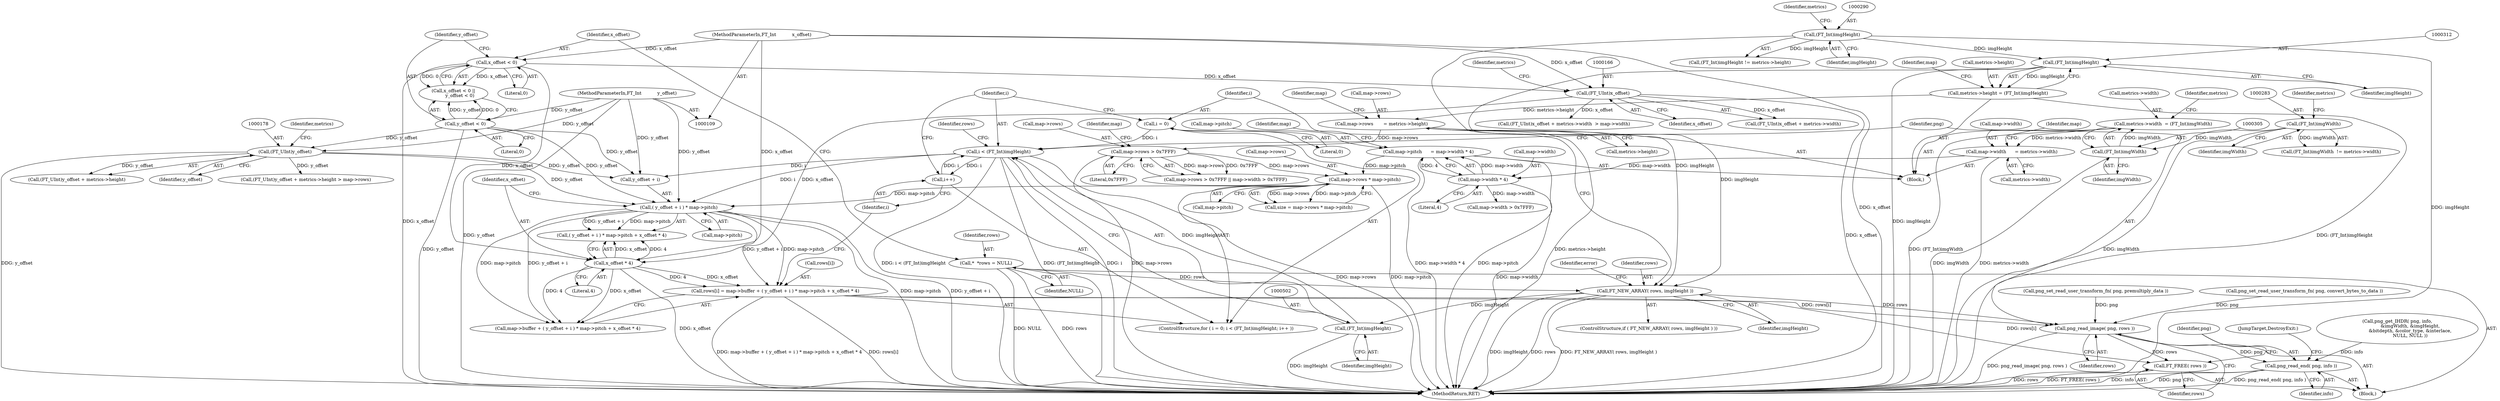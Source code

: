 digraph "0_savannah_b3500af717010137046ec4076d1e1c0641e33727_6@array" {
"1000506" [label="(Call,rows[i] = map->buffer + ( y_offset + i ) * map->pitch + x_offset * 4)"];
"1000515" [label="(Call,( y_offset + i ) * map->pitch)"];
"1000177" [label="(Call,(FT_UInt)y_offset)"];
"1000149" [label="(Call,y_offset < 0)"];
"1000112" [label="(MethodParameterIn,FT_Int           y_offset)"];
"1000499" [label="(Call,i < (FT_Int)imgHeight)"];
"1000496" [label="(Call,i = 0)"];
"1000504" [label="(Call,i++)"];
"1000501" [label="(Call,(FT_Int)imgHeight)"];
"1000486" [label="(Call,FT_NEW_ARRAY( rows, imgHeight ))"];
"1000141" [label="(Call,*  *rows = NULL)"];
"1000289" [label="(Call,(FT_Int)imgHeight)"];
"1000311" [label="(Call,(FT_Int)imgHeight)"];
"1000367" [label="(Call,map->rows * map->pitch)"];
"1000349" [label="(Call,map->rows > 0x7FFF)"];
"1000321" [label="(Call,map->rows       = metrics->height)"];
"1000307" [label="(Call,metrics->height = (FT_Int)imgHeight)"];
"1000333" [label="(Call,map->pitch      = map->width * 4)"];
"1000337" [label="(Call,map->width * 4)"];
"1000314" [label="(Call,map->width      = metrics->width)"];
"1000300" [label="(Call,metrics->width  = (FT_Int)imgWidth)"];
"1000304" [label="(Call,(FT_Int)imgWidth)"];
"1000282" [label="(Call,(FT_Int)imgWidth)"];
"1000522" [label="(Call,x_offset * 4)"];
"1000165" [label="(Call,(FT_UInt)x_offset)"];
"1000146" [label="(Call,x_offset < 0)"];
"1000111" [label="(MethodParameterIn,FT_Int           x_offset)"];
"1000525" [label="(Call,png_read_image( png, rows ))"];
"1000528" [label="(Call,FT_FREE( rows ))"];
"1000530" [label="(Call,png_read_end( png, info ))"];
"1000519" [label="(Call,map->pitch)"];
"1000498" [label="(Literal,0)"];
"1000281" [label="(Call,(FT_Int)imgWidth  != metrics->width)"];
"1000314" [label="(Call,map->width      = metrics->width)"];
"1000175" [label="(Call,(FT_UInt)y_offset + metrics->height > map->rows)"];
"1000334" [label="(Call,map->pitch)"];
"1000176" [label="(Call,(FT_UInt)y_offset + metrics->height)"];
"1000528" [label="(Call,FT_FREE( rows ))"];
"1000546" [label="(MethodReturn,RET)"];
"1000150" [label="(Identifier,y_offset)"];
"1000524" [label="(Literal,4)"];
"1000485" [label="(ControlStructure,if ( FT_NEW_ARRAY( rows, imgHeight ) ))"];
"1000181" [label="(Identifier,metrics)"];
"1000504" [label="(Call,i++)"];
"1000311" [label="(Call,(FT_Int)imgHeight)"];
"1000321" [label="(Call,map->rows       = metrics->height)"];
"1000368" [label="(Call,map->rows)"];
"1000367" [label="(Call,map->rows * map->pitch)"];
"1000316" [label="(Identifier,map)"];
"1000165" [label="(Call,(FT_UInt)x_offset)"];
"1000530" [label="(Call,png_read_end( png, info ))"];
"1000309" [label="(Identifier,metrics)"];
"1000289" [label="(Call,(FT_Int)imgHeight)"];
"1000476" [label="(Call,png_set_read_user_transform_fn( png, premultiply_data ))"];
"1000151" [label="(Literal,0)"];
"1000496" [label="(Call,i = 0)"];
"1000486" [label="(Call,FT_NEW_ARRAY( rows, imgHeight ))"];
"1000313" [label="(Identifier,imgHeight)"];
"1000527" [label="(Identifier,rows)"];
"1000147" [label="(Identifier,x_offset)"];
"1000148" [label="(Literal,0)"];
"1000508" [label="(Identifier,rows)"];
"1000522" [label="(Call,x_offset * 4)"];
"1000516" [label="(Call,y_offset + i)"];
"1000510" [label="(Call,map->buffer + ( y_offset + i ) * map->pitch + x_offset * 4)"];
"1000145" [label="(Call,x_offset < 0 ||\n         y_offset < 0)"];
"1000177" [label="(Call,(FT_UInt)y_offset)"];
"1000146" [label="(Call,x_offset < 0)"];
"1000529" [label="(Identifier,rows)"];
"1000532" [label="(Identifier,info)"];
"1000503" [label="(Identifier,imgHeight)"];
"1000356" [label="(Identifier,map)"];
"1000304" [label="(Call,(FT_Int)imgWidth)"];
"1000286" [label="(Identifier,metrics)"];
"1000111" [label="(MethodParameterIn,FT_Int           x_offset)"];
"1000531" [label="(Identifier,png)"];
"1000533" [label="(JumpTarget,DestroyExit:)"];
"1000526" [label="(Identifier,png)"];
"1000149" [label="(Call,y_offset < 0)"];
"1000315" [label="(Call,map->width)"];
"1000514" [label="(Call,( y_offset + i ) * map->pitch + x_offset * 4)"];
"1000338" [label="(Call,map->width)"];
"1000163" [label="(Call,(FT_UInt)x_offset + metrics->width  > map->width)"];
"1000350" [label="(Call,map->rows)"];
"1000488" [label="(Identifier,imgHeight)"];
"1000333" [label="(Call,map->pitch      = map->width * 4)"];
"1000481" [label="(Call,png_set_read_user_transform_fn( png, convert_bytes_to_data ))"];
"1000318" [label="(Call,metrics->width)"];
"1000282" [label="(Call,(FT_Int)imgWidth)"];
"1000112" [label="(MethodParameterIn,FT_Int           y_offset)"];
"1000164" [label="(Call,(FT_UInt)x_offset + metrics->width)"];
"1000365" [label="(Call,size = map->rows * map->pitch)"];
"1000371" [label="(Call,map->pitch)"];
"1000325" [label="(Call,metrics->height)"];
"1000308" [label="(Call,metrics->height)"];
"1000507" [label="(Call,rows[i])"];
"1000353" [label="(Literal,0x7FFF)"];
"1000307" [label="(Call,metrics->height = (FT_Int)imgHeight)"];
"1000119" [label="(Block,)"];
"1000487" [label="(Identifier,rows)"];
"1000500" [label="(Identifier,i)"];
"1000348" [label="(Call,map->rows > 0x7FFF || map->width > 0x7FFF)"];
"1000341" [label="(Literal,4)"];
"1000505" [label="(Identifier,i)"];
"1000523" [label="(Identifier,x_offset)"];
"1000143" [label="(Identifier,NULL)"];
"1000300" [label="(Call,metrics->width  = (FT_Int)imgWidth)"];
"1000293" [label="(Identifier,metrics)"];
"1000306" [label="(Identifier,imgWidth)"];
"1000301" [label="(Call,metrics->width)"];
"1000322" [label="(Call,map->rows)"];
"1000349" [label="(Call,map->rows > 0x7FFF)"];
"1000330" [label="(Identifier,map)"];
"1000354" [label="(Call,map->width > 0x7FFF)"];
"1000179" [label="(Identifier,y_offset)"];
"1000495" [label="(ControlStructure,for ( i = 0; i < (FT_Int)imgHeight; i++ ))"];
"1000525" [label="(Call,png_read_image( png, rows ))"];
"1000506" [label="(Call,rows[i] = map->buffer + ( y_offset + i ) * map->pitch + x_offset * 4)"];
"1000291" [label="(Identifier,imgHeight)"];
"1000298" [label="(Block,)"];
"1000169" [label="(Identifier,metrics)"];
"1000515" [label="(Call,( y_offset + i ) * map->pitch)"];
"1000437" [label="(Call,png_get_IHDR( png, info,\n                  &imgWidth, &imgHeight,\n                  &bitdepth, &color_type, &interlace,\n                  NULL, NULL ))"];
"1000491" [label="(Identifier,error)"];
"1000323" [label="(Identifier,map)"];
"1000284" [label="(Identifier,imgWidth)"];
"1000337" [label="(Call,map->width * 4)"];
"1000501" [label="(Call,(FT_Int)imgHeight)"];
"1000497" [label="(Identifier,i)"];
"1000142" [label="(Identifier,rows)"];
"1000344" [label="(Identifier,map)"];
"1000141" [label="(Call,*  *rows = NULL)"];
"1000167" [label="(Identifier,x_offset)"];
"1000499" [label="(Call,i < (FT_Int)imgHeight)"];
"1000288" [label="(Call,(FT_Int)imgHeight != metrics->height)"];
"1000506" -> "1000495"  [label="AST: "];
"1000506" -> "1000510"  [label="CFG: "];
"1000507" -> "1000506"  [label="AST: "];
"1000510" -> "1000506"  [label="AST: "];
"1000505" -> "1000506"  [label="CFG: "];
"1000506" -> "1000546"  [label="DDG: rows[i]"];
"1000506" -> "1000546"  [label="DDG: map->buffer + ( y_offset + i ) * map->pitch + x_offset * 4"];
"1000515" -> "1000506"  [label="DDG: y_offset + i"];
"1000515" -> "1000506"  [label="DDG: map->pitch"];
"1000522" -> "1000506"  [label="DDG: x_offset"];
"1000522" -> "1000506"  [label="DDG: 4"];
"1000506" -> "1000525"  [label="DDG: rows[i]"];
"1000506" -> "1000528"  [label="DDG: rows[i]"];
"1000515" -> "1000514"  [label="AST: "];
"1000515" -> "1000519"  [label="CFG: "];
"1000516" -> "1000515"  [label="AST: "];
"1000519" -> "1000515"  [label="AST: "];
"1000523" -> "1000515"  [label="CFG: "];
"1000515" -> "1000546"  [label="DDG: map->pitch"];
"1000515" -> "1000546"  [label="DDG: y_offset + i"];
"1000515" -> "1000510"  [label="DDG: y_offset + i"];
"1000515" -> "1000510"  [label="DDG: map->pitch"];
"1000515" -> "1000514"  [label="DDG: y_offset + i"];
"1000515" -> "1000514"  [label="DDG: map->pitch"];
"1000177" -> "1000515"  [label="DDG: y_offset"];
"1000149" -> "1000515"  [label="DDG: y_offset"];
"1000112" -> "1000515"  [label="DDG: y_offset"];
"1000499" -> "1000515"  [label="DDG: i"];
"1000367" -> "1000515"  [label="DDG: map->pitch"];
"1000177" -> "1000176"  [label="AST: "];
"1000177" -> "1000179"  [label="CFG: "];
"1000178" -> "1000177"  [label="AST: "];
"1000179" -> "1000177"  [label="AST: "];
"1000181" -> "1000177"  [label="CFG: "];
"1000177" -> "1000546"  [label="DDG: y_offset"];
"1000177" -> "1000175"  [label="DDG: y_offset"];
"1000177" -> "1000176"  [label="DDG: y_offset"];
"1000149" -> "1000177"  [label="DDG: y_offset"];
"1000112" -> "1000177"  [label="DDG: y_offset"];
"1000177" -> "1000516"  [label="DDG: y_offset"];
"1000149" -> "1000145"  [label="AST: "];
"1000149" -> "1000151"  [label="CFG: "];
"1000150" -> "1000149"  [label="AST: "];
"1000151" -> "1000149"  [label="AST: "];
"1000145" -> "1000149"  [label="CFG: "];
"1000149" -> "1000546"  [label="DDG: y_offset"];
"1000149" -> "1000145"  [label="DDG: y_offset"];
"1000149" -> "1000145"  [label="DDG: 0"];
"1000112" -> "1000149"  [label="DDG: y_offset"];
"1000149" -> "1000516"  [label="DDG: y_offset"];
"1000112" -> "1000109"  [label="AST: "];
"1000112" -> "1000546"  [label="DDG: y_offset"];
"1000112" -> "1000516"  [label="DDG: y_offset"];
"1000499" -> "1000495"  [label="AST: "];
"1000499" -> "1000501"  [label="CFG: "];
"1000500" -> "1000499"  [label="AST: "];
"1000501" -> "1000499"  [label="AST: "];
"1000508" -> "1000499"  [label="CFG: "];
"1000526" -> "1000499"  [label="CFG: "];
"1000499" -> "1000546"  [label="DDG: i < (FT_Int)imgHeight"];
"1000499" -> "1000546"  [label="DDG: i"];
"1000499" -> "1000546"  [label="DDG: (FT_Int)imgHeight"];
"1000496" -> "1000499"  [label="DDG: i"];
"1000504" -> "1000499"  [label="DDG: i"];
"1000501" -> "1000499"  [label="DDG: imgHeight"];
"1000499" -> "1000504"  [label="DDG: i"];
"1000499" -> "1000516"  [label="DDG: i"];
"1000496" -> "1000495"  [label="AST: "];
"1000496" -> "1000498"  [label="CFG: "];
"1000497" -> "1000496"  [label="AST: "];
"1000498" -> "1000496"  [label="AST: "];
"1000500" -> "1000496"  [label="CFG: "];
"1000504" -> "1000495"  [label="AST: "];
"1000504" -> "1000505"  [label="CFG: "];
"1000505" -> "1000504"  [label="AST: "];
"1000500" -> "1000504"  [label="CFG: "];
"1000501" -> "1000503"  [label="CFG: "];
"1000502" -> "1000501"  [label="AST: "];
"1000503" -> "1000501"  [label="AST: "];
"1000501" -> "1000546"  [label="DDG: imgHeight"];
"1000486" -> "1000501"  [label="DDG: imgHeight"];
"1000486" -> "1000485"  [label="AST: "];
"1000486" -> "1000488"  [label="CFG: "];
"1000487" -> "1000486"  [label="AST: "];
"1000488" -> "1000486"  [label="AST: "];
"1000491" -> "1000486"  [label="CFG: "];
"1000497" -> "1000486"  [label="CFG: "];
"1000486" -> "1000546"  [label="DDG: FT_NEW_ARRAY( rows, imgHeight )"];
"1000486" -> "1000546"  [label="DDG: imgHeight"];
"1000486" -> "1000546"  [label="DDG: rows"];
"1000141" -> "1000486"  [label="DDG: rows"];
"1000289" -> "1000486"  [label="DDG: imgHeight"];
"1000311" -> "1000486"  [label="DDG: imgHeight"];
"1000486" -> "1000525"  [label="DDG: rows"];
"1000141" -> "1000119"  [label="AST: "];
"1000141" -> "1000143"  [label="CFG: "];
"1000142" -> "1000141"  [label="AST: "];
"1000143" -> "1000141"  [label="AST: "];
"1000147" -> "1000141"  [label="CFG: "];
"1000141" -> "1000546"  [label="DDG: rows"];
"1000141" -> "1000546"  [label="DDG: NULL"];
"1000289" -> "1000288"  [label="AST: "];
"1000289" -> "1000291"  [label="CFG: "];
"1000290" -> "1000289"  [label="AST: "];
"1000291" -> "1000289"  [label="AST: "];
"1000293" -> "1000289"  [label="CFG: "];
"1000289" -> "1000546"  [label="DDG: imgHeight"];
"1000289" -> "1000288"  [label="DDG: imgHeight"];
"1000289" -> "1000311"  [label="DDG: imgHeight"];
"1000311" -> "1000307"  [label="AST: "];
"1000311" -> "1000313"  [label="CFG: "];
"1000312" -> "1000311"  [label="AST: "];
"1000313" -> "1000311"  [label="AST: "];
"1000307" -> "1000311"  [label="CFG: "];
"1000311" -> "1000546"  [label="DDG: imgHeight"];
"1000311" -> "1000307"  [label="DDG: imgHeight"];
"1000367" -> "1000365"  [label="AST: "];
"1000367" -> "1000371"  [label="CFG: "];
"1000368" -> "1000367"  [label="AST: "];
"1000371" -> "1000367"  [label="AST: "];
"1000365" -> "1000367"  [label="CFG: "];
"1000367" -> "1000546"  [label="DDG: map->rows"];
"1000367" -> "1000546"  [label="DDG: map->pitch"];
"1000367" -> "1000365"  [label="DDG: map->rows"];
"1000367" -> "1000365"  [label="DDG: map->pitch"];
"1000349" -> "1000367"  [label="DDG: map->rows"];
"1000333" -> "1000367"  [label="DDG: map->pitch"];
"1000349" -> "1000348"  [label="AST: "];
"1000349" -> "1000353"  [label="CFG: "];
"1000350" -> "1000349"  [label="AST: "];
"1000353" -> "1000349"  [label="AST: "];
"1000356" -> "1000349"  [label="CFG: "];
"1000348" -> "1000349"  [label="CFG: "];
"1000349" -> "1000546"  [label="DDG: map->rows"];
"1000349" -> "1000348"  [label="DDG: map->rows"];
"1000349" -> "1000348"  [label="DDG: 0x7FFF"];
"1000321" -> "1000349"  [label="DDG: map->rows"];
"1000321" -> "1000298"  [label="AST: "];
"1000321" -> "1000325"  [label="CFG: "];
"1000322" -> "1000321"  [label="AST: "];
"1000325" -> "1000321"  [label="AST: "];
"1000330" -> "1000321"  [label="CFG: "];
"1000321" -> "1000546"  [label="DDG: metrics->height"];
"1000307" -> "1000321"  [label="DDG: metrics->height"];
"1000307" -> "1000298"  [label="AST: "];
"1000308" -> "1000307"  [label="AST: "];
"1000316" -> "1000307"  [label="CFG: "];
"1000307" -> "1000546"  [label="DDG: (FT_Int)imgHeight"];
"1000333" -> "1000298"  [label="AST: "];
"1000333" -> "1000337"  [label="CFG: "];
"1000334" -> "1000333"  [label="AST: "];
"1000337" -> "1000333"  [label="AST: "];
"1000344" -> "1000333"  [label="CFG: "];
"1000333" -> "1000546"  [label="DDG: map->pitch"];
"1000333" -> "1000546"  [label="DDG: map->width * 4"];
"1000337" -> "1000333"  [label="DDG: map->width"];
"1000337" -> "1000333"  [label="DDG: 4"];
"1000337" -> "1000341"  [label="CFG: "];
"1000338" -> "1000337"  [label="AST: "];
"1000341" -> "1000337"  [label="AST: "];
"1000337" -> "1000546"  [label="DDG: map->width"];
"1000314" -> "1000337"  [label="DDG: map->width"];
"1000337" -> "1000354"  [label="DDG: map->width"];
"1000314" -> "1000298"  [label="AST: "];
"1000314" -> "1000318"  [label="CFG: "];
"1000315" -> "1000314"  [label="AST: "];
"1000318" -> "1000314"  [label="AST: "];
"1000323" -> "1000314"  [label="CFG: "];
"1000314" -> "1000546"  [label="DDG: metrics->width"];
"1000300" -> "1000314"  [label="DDG: metrics->width"];
"1000300" -> "1000298"  [label="AST: "];
"1000300" -> "1000304"  [label="CFG: "];
"1000301" -> "1000300"  [label="AST: "];
"1000304" -> "1000300"  [label="AST: "];
"1000309" -> "1000300"  [label="CFG: "];
"1000300" -> "1000546"  [label="DDG: (FT_Int)imgWidth"];
"1000304" -> "1000300"  [label="DDG: imgWidth"];
"1000304" -> "1000306"  [label="CFG: "];
"1000305" -> "1000304"  [label="AST: "];
"1000306" -> "1000304"  [label="AST: "];
"1000304" -> "1000546"  [label="DDG: imgWidth"];
"1000282" -> "1000304"  [label="DDG: imgWidth"];
"1000282" -> "1000281"  [label="AST: "];
"1000282" -> "1000284"  [label="CFG: "];
"1000283" -> "1000282"  [label="AST: "];
"1000284" -> "1000282"  [label="AST: "];
"1000286" -> "1000282"  [label="CFG: "];
"1000282" -> "1000546"  [label="DDG: imgWidth"];
"1000282" -> "1000281"  [label="DDG: imgWidth"];
"1000522" -> "1000514"  [label="AST: "];
"1000522" -> "1000524"  [label="CFG: "];
"1000523" -> "1000522"  [label="AST: "];
"1000524" -> "1000522"  [label="AST: "];
"1000514" -> "1000522"  [label="CFG: "];
"1000522" -> "1000546"  [label="DDG: x_offset"];
"1000522" -> "1000510"  [label="DDG: x_offset"];
"1000522" -> "1000510"  [label="DDG: 4"];
"1000522" -> "1000514"  [label="DDG: x_offset"];
"1000522" -> "1000514"  [label="DDG: 4"];
"1000165" -> "1000522"  [label="DDG: x_offset"];
"1000146" -> "1000522"  [label="DDG: x_offset"];
"1000111" -> "1000522"  [label="DDG: x_offset"];
"1000165" -> "1000164"  [label="AST: "];
"1000165" -> "1000167"  [label="CFG: "];
"1000166" -> "1000165"  [label="AST: "];
"1000167" -> "1000165"  [label="AST: "];
"1000169" -> "1000165"  [label="CFG: "];
"1000165" -> "1000546"  [label="DDG: x_offset"];
"1000165" -> "1000163"  [label="DDG: x_offset"];
"1000165" -> "1000164"  [label="DDG: x_offset"];
"1000146" -> "1000165"  [label="DDG: x_offset"];
"1000111" -> "1000165"  [label="DDG: x_offset"];
"1000146" -> "1000145"  [label="AST: "];
"1000146" -> "1000148"  [label="CFG: "];
"1000147" -> "1000146"  [label="AST: "];
"1000148" -> "1000146"  [label="AST: "];
"1000150" -> "1000146"  [label="CFG: "];
"1000145" -> "1000146"  [label="CFG: "];
"1000146" -> "1000546"  [label="DDG: x_offset"];
"1000146" -> "1000145"  [label="DDG: x_offset"];
"1000146" -> "1000145"  [label="DDG: 0"];
"1000111" -> "1000146"  [label="DDG: x_offset"];
"1000111" -> "1000109"  [label="AST: "];
"1000111" -> "1000546"  [label="DDG: x_offset"];
"1000525" -> "1000119"  [label="AST: "];
"1000525" -> "1000527"  [label="CFG: "];
"1000526" -> "1000525"  [label="AST: "];
"1000527" -> "1000525"  [label="AST: "];
"1000529" -> "1000525"  [label="CFG: "];
"1000525" -> "1000546"  [label="DDG: png_read_image( png, rows )"];
"1000476" -> "1000525"  [label="DDG: png"];
"1000481" -> "1000525"  [label="DDG: png"];
"1000525" -> "1000528"  [label="DDG: rows"];
"1000525" -> "1000530"  [label="DDG: png"];
"1000528" -> "1000119"  [label="AST: "];
"1000528" -> "1000529"  [label="CFG: "];
"1000529" -> "1000528"  [label="AST: "];
"1000531" -> "1000528"  [label="CFG: "];
"1000528" -> "1000546"  [label="DDG: FT_FREE( rows )"];
"1000528" -> "1000546"  [label="DDG: rows"];
"1000530" -> "1000119"  [label="AST: "];
"1000530" -> "1000532"  [label="CFG: "];
"1000531" -> "1000530"  [label="AST: "];
"1000532" -> "1000530"  [label="AST: "];
"1000533" -> "1000530"  [label="CFG: "];
"1000530" -> "1000546"  [label="DDG: png"];
"1000530" -> "1000546"  [label="DDG: png_read_end( png, info )"];
"1000530" -> "1000546"  [label="DDG: info"];
"1000437" -> "1000530"  [label="DDG: info"];
}
